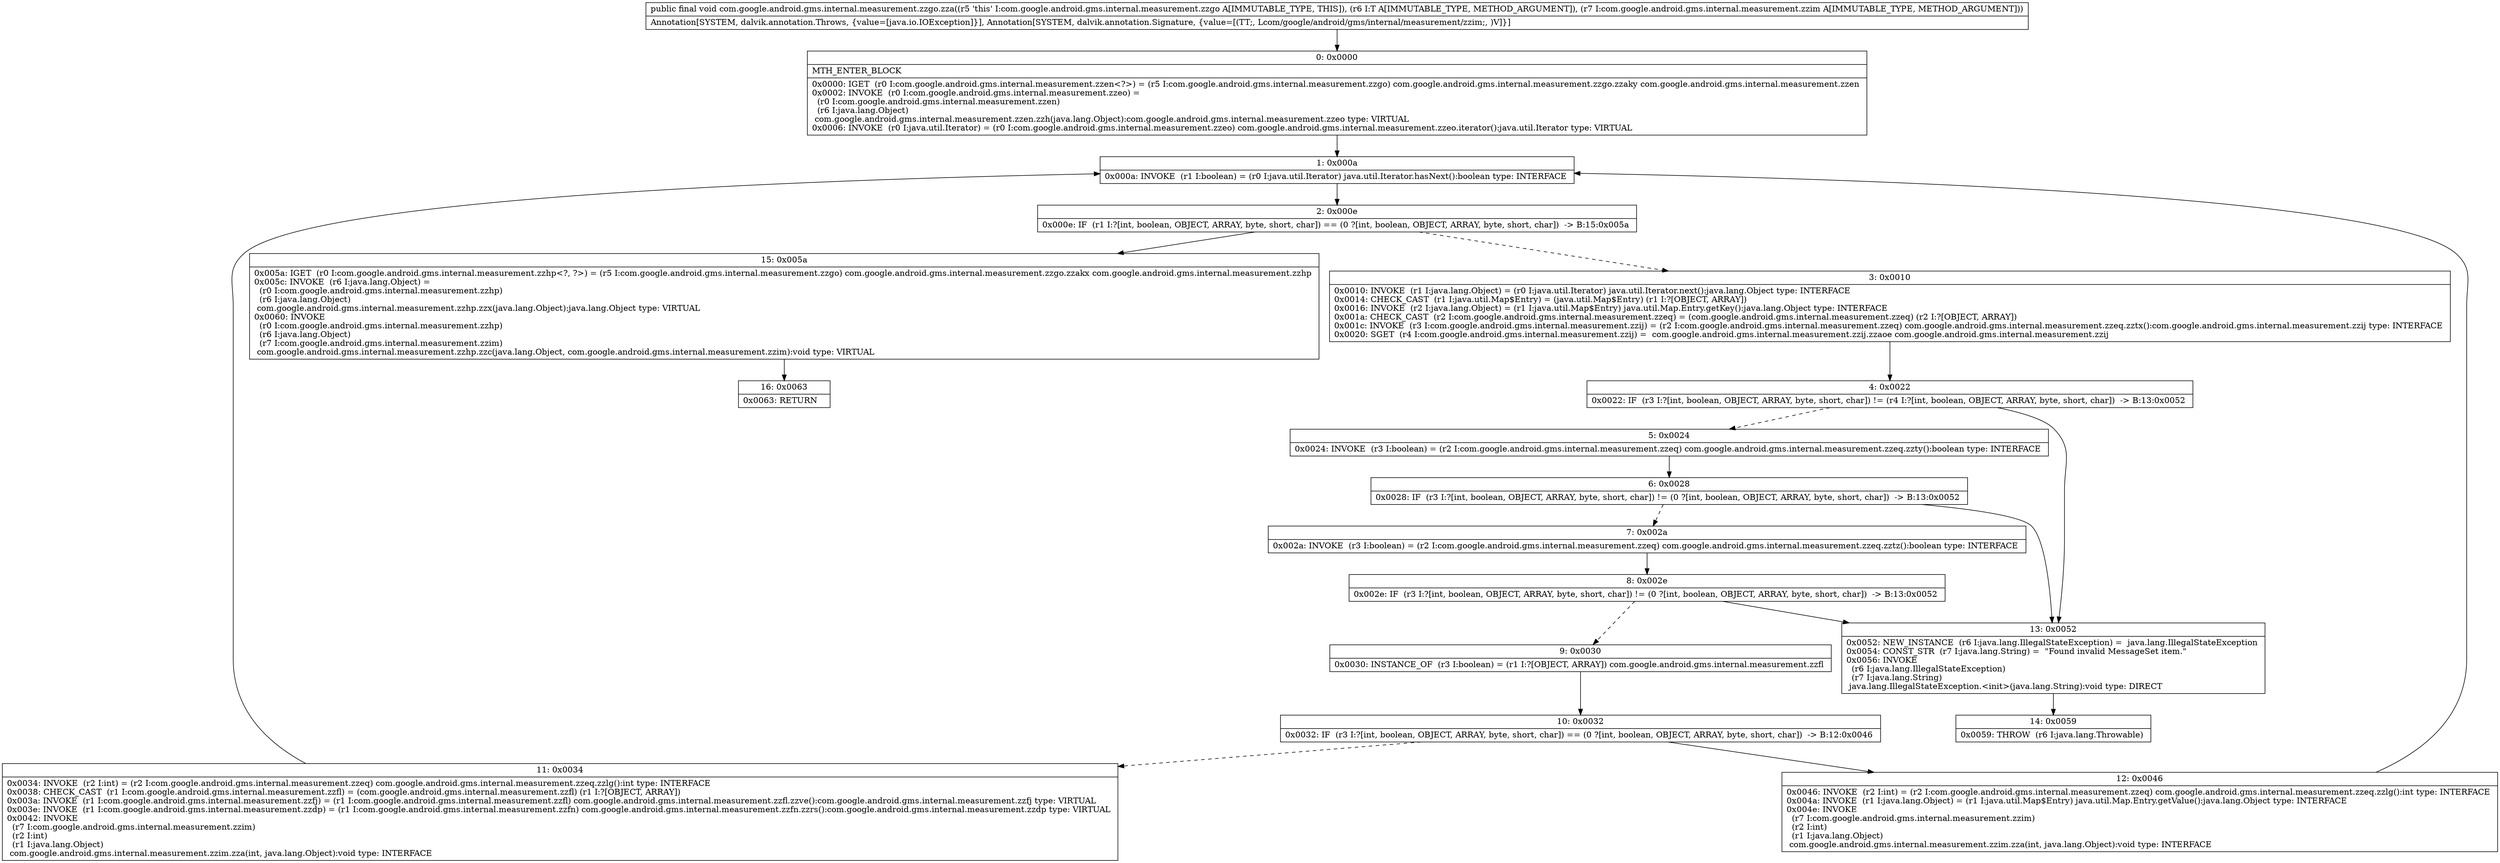 digraph "CFG forcom.google.android.gms.internal.measurement.zzgo.zza(Ljava\/lang\/Object;Lcom\/google\/android\/gms\/internal\/measurement\/zzim;)V" {
Node_0 [shape=record,label="{0\:\ 0x0000|MTH_ENTER_BLOCK\l|0x0000: IGET  (r0 I:com.google.android.gms.internal.measurement.zzen\<?\>) = (r5 I:com.google.android.gms.internal.measurement.zzgo) com.google.android.gms.internal.measurement.zzgo.zzaky com.google.android.gms.internal.measurement.zzen \l0x0002: INVOKE  (r0 I:com.google.android.gms.internal.measurement.zzeo) = \l  (r0 I:com.google.android.gms.internal.measurement.zzen)\l  (r6 I:java.lang.Object)\l com.google.android.gms.internal.measurement.zzen.zzh(java.lang.Object):com.google.android.gms.internal.measurement.zzeo type: VIRTUAL \l0x0006: INVOKE  (r0 I:java.util.Iterator) = (r0 I:com.google.android.gms.internal.measurement.zzeo) com.google.android.gms.internal.measurement.zzeo.iterator():java.util.Iterator type: VIRTUAL \l}"];
Node_1 [shape=record,label="{1\:\ 0x000a|0x000a: INVOKE  (r1 I:boolean) = (r0 I:java.util.Iterator) java.util.Iterator.hasNext():boolean type: INTERFACE \l}"];
Node_2 [shape=record,label="{2\:\ 0x000e|0x000e: IF  (r1 I:?[int, boolean, OBJECT, ARRAY, byte, short, char]) == (0 ?[int, boolean, OBJECT, ARRAY, byte, short, char])  \-\> B:15:0x005a \l}"];
Node_3 [shape=record,label="{3\:\ 0x0010|0x0010: INVOKE  (r1 I:java.lang.Object) = (r0 I:java.util.Iterator) java.util.Iterator.next():java.lang.Object type: INTERFACE \l0x0014: CHECK_CAST  (r1 I:java.util.Map$Entry) = (java.util.Map$Entry) (r1 I:?[OBJECT, ARRAY]) \l0x0016: INVOKE  (r2 I:java.lang.Object) = (r1 I:java.util.Map$Entry) java.util.Map.Entry.getKey():java.lang.Object type: INTERFACE \l0x001a: CHECK_CAST  (r2 I:com.google.android.gms.internal.measurement.zzeq) = (com.google.android.gms.internal.measurement.zzeq) (r2 I:?[OBJECT, ARRAY]) \l0x001c: INVOKE  (r3 I:com.google.android.gms.internal.measurement.zzij) = (r2 I:com.google.android.gms.internal.measurement.zzeq) com.google.android.gms.internal.measurement.zzeq.zztx():com.google.android.gms.internal.measurement.zzij type: INTERFACE \l0x0020: SGET  (r4 I:com.google.android.gms.internal.measurement.zzij) =  com.google.android.gms.internal.measurement.zzij.zzaoe com.google.android.gms.internal.measurement.zzij \l}"];
Node_4 [shape=record,label="{4\:\ 0x0022|0x0022: IF  (r3 I:?[int, boolean, OBJECT, ARRAY, byte, short, char]) != (r4 I:?[int, boolean, OBJECT, ARRAY, byte, short, char])  \-\> B:13:0x0052 \l}"];
Node_5 [shape=record,label="{5\:\ 0x0024|0x0024: INVOKE  (r3 I:boolean) = (r2 I:com.google.android.gms.internal.measurement.zzeq) com.google.android.gms.internal.measurement.zzeq.zzty():boolean type: INTERFACE \l}"];
Node_6 [shape=record,label="{6\:\ 0x0028|0x0028: IF  (r3 I:?[int, boolean, OBJECT, ARRAY, byte, short, char]) != (0 ?[int, boolean, OBJECT, ARRAY, byte, short, char])  \-\> B:13:0x0052 \l}"];
Node_7 [shape=record,label="{7\:\ 0x002a|0x002a: INVOKE  (r3 I:boolean) = (r2 I:com.google.android.gms.internal.measurement.zzeq) com.google.android.gms.internal.measurement.zzeq.zztz():boolean type: INTERFACE \l}"];
Node_8 [shape=record,label="{8\:\ 0x002e|0x002e: IF  (r3 I:?[int, boolean, OBJECT, ARRAY, byte, short, char]) != (0 ?[int, boolean, OBJECT, ARRAY, byte, short, char])  \-\> B:13:0x0052 \l}"];
Node_9 [shape=record,label="{9\:\ 0x0030|0x0030: INSTANCE_OF  (r3 I:boolean) = (r1 I:?[OBJECT, ARRAY]) com.google.android.gms.internal.measurement.zzfl \l}"];
Node_10 [shape=record,label="{10\:\ 0x0032|0x0032: IF  (r3 I:?[int, boolean, OBJECT, ARRAY, byte, short, char]) == (0 ?[int, boolean, OBJECT, ARRAY, byte, short, char])  \-\> B:12:0x0046 \l}"];
Node_11 [shape=record,label="{11\:\ 0x0034|0x0034: INVOKE  (r2 I:int) = (r2 I:com.google.android.gms.internal.measurement.zzeq) com.google.android.gms.internal.measurement.zzeq.zzlg():int type: INTERFACE \l0x0038: CHECK_CAST  (r1 I:com.google.android.gms.internal.measurement.zzfl) = (com.google.android.gms.internal.measurement.zzfl) (r1 I:?[OBJECT, ARRAY]) \l0x003a: INVOKE  (r1 I:com.google.android.gms.internal.measurement.zzfj) = (r1 I:com.google.android.gms.internal.measurement.zzfl) com.google.android.gms.internal.measurement.zzfl.zzve():com.google.android.gms.internal.measurement.zzfj type: VIRTUAL \l0x003e: INVOKE  (r1 I:com.google.android.gms.internal.measurement.zzdp) = (r1 I:com.google.android.gms.internal.measurement.zzfn) com.google.android.gms.internal.measurement.zzfn.zzrs():com.google.android.gms.internal.measurement.zzdp type: VIRTUAL \l0x0042: INVOKE  \l  (r7 I:com.google.android.gms.internal.measurement.zzim)\l  (r2 I:int)\l  (r1 I:java.lang.Object)\l com.google.android.gms.internal.measurement.zzim.zza(int, java.lang.Object):void type: INTERFACE \l}"];
Node_12 [shape=record,label="{12\:\ 0x0046|0x0046: INVOKE  (r2 I:int) = (r2 I:com.google.android.gms.internal.measurement.zzeq) com.google.android.gms.internal.measurement.zzeq.zzlg():int type: INTERFACE \l0x004a: INVOKE  (r1 I:java.lang.Object) = (r1 I:java.util.Map$Entry) java.util.Map.Entry.getValue():java.lang.Object type: INTERFACE \l0x004e: INVOKE  \l  (r7 I:com.google.android.gms.internal.measurement.zzim)\l  (r2 I:int)\l  (r1 I:java.lang.Object)\l com.google.android.gms.internal.measurement.zzim.zza(int, java.lang.Object):void type: INTERFACE \l}"];
Node_13 [shape=record,label="{13\:\ 0x0052|0x0052: NEW_INSTANCE  (r6 I:java.lang.IllegalStateException) =  java.lang.IllegalStateException \l0x0054: CONST_STR  (r7 I:java.lang.String) =  \"Found invalid MessageSet item.\" \l0x0056: INVOKE  \l  (r6 I:java.lang.IllegalStateException)\l  (r7 I:java.lang.String)\l java.lang.IllegalStateException.\<init\>(java.lang.String):void type: DIRECT \l}"];
Node_14 [shape=record,label="{14\:\ 0x0059|0x0059: THROW  (r6 I:java.lang.Throwable) \l}"];
Node_15 [shape=record,label="{15\:\ 0x005a|0x005a: IGET  (r0 I:com.google.android.gms.internal.measurement.zzhp\<?, ?\>) = (r5 I:com.google.android.gms.internal.measurement.zzgo) com.google.android.gms.internal.measurement.zzgo.zzakx com.google.android.gms.internal.measurement.zzhp \l0x005c: INVOKE  (r6 I:java.lang.Object) = \l  (r0 I:com.google.android.gms.internal.measurement.zzhp)\l  (r6 I:java.lang.Object)\l com.google.android.gms.internal.measurement.zzhp.zzx(java.lang.Object):java.lang.Object type: VIRTUAL \l0x0060: INVOKE  \l  (r0 I:com.google.android.gms.internal.measurement.zzhp)\l  (r6 I:java.lang.Object)\l  (r7 I:com.google.android.gms.internal.measurement.zzim)\l com.google.android.gms.internal.measurement.zzhp.zzc(java.lang.Object, com.google.android.gms.internal.measurement.zzim):void type: VIRTUAL \l}"];
Node_16 [shape=record,label="{16\:\ 0x0063|0x0063: RETURN   \l}"];
MethodNode[shape=record,label="{public final void com.google.android.gms.internal.measurement.zzgo.zza((r5 'this' I:com.google.android.gms.internal.measurement.zzgo A[IMMUTABLE_TYPE, THIS]), (r6 I:T A[IMMUTABLE_TYPE, METHOD_ARGUMENT]), (r7 I:com.google.android.gms.internal.measurement.zzim A[IMMUTABLE_TYPE, METHOD_ARGUMENT]))  | Annotation[SYSTEM, dalvik.annotation.Throws, \{value=[java.io.IOException]\}], Annotation[SYSTEM, dalvik.annotation.Signature, \{value=[(TT;, Lcom\/google\/android\/gms\/internal\/measurement\/zzim;, )V]\}]\l}"];
MethodNode -> Node_0;
Node_0 -> Node_1;
Node_1 -> Node_2;
Node_2 -> Node_3[style=dashed];
Node_2 -> Node_15;
Node_3 -> Node_4;
Node_4 -> Node_5[style=dashed];
Node_4 -> Node_13;
Node_5 -> Node_6;
Node_6 -> Node_7[style=dashed];
Node_6 -> Node_13;
Node_7 -> Node_8;
Node_8 -> Node_9[style=dashed];
Node_8 -> Node_13;
Node_9 -> Node_10;
Node_10 -> Node_11[style=dashed];
Node_10 -> Node_12;
Node_11 -> Node_1;
Node_12 -> Node_1;
Node_13 -> Node_14;
Node_15 -> Node_16;
}

